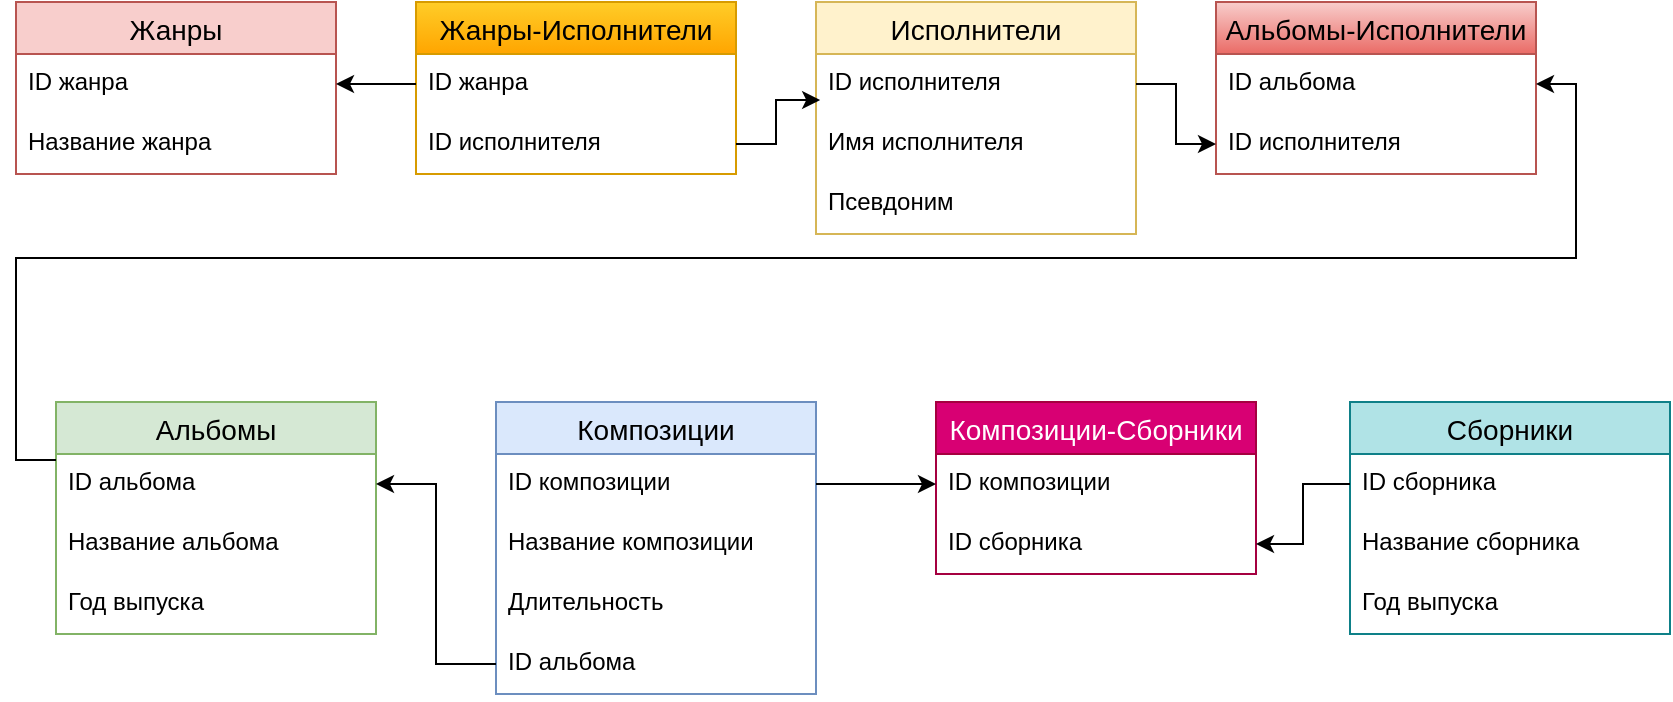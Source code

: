 <mxfile version="16.2.7" type="device"><diagram id="j3iI67QxOo-jWNAFrLE2" name="Page-1"><mxGraphModel dx="2249" dy="793" grid="1" gridSize="10" guides="1" tooltips="1" connect="1" arrows="1" fold="1" page="1" pageScale="1" pageWidth="827" pageHeight="1169" math="0" shadow="0"><root><mxCell id="0"/><mxCell id="1" parent="0"/><mxCell id="rVI9OrNfSdBvg8jA7I-M-1" value="Жанры" style="swimlane;fontStyle=0;childLayout=stackLayout;horizontal=1;startSize=26;horizontalStack=0;resizeParent=1;resizeParentMax=0;resizeLast=0;collapsible=1;marginBottom=0;align=center;fontSize=14;fillColor=#f8cecc;strokeColor=#b85450;" parent="1" vertex="1"><mxGeometry y="120" width="160" height="86" as="geometry"/></mxCell><mxCell id="rVI9OrNfSdBvg8jA7I-M-2" value="ID жанра" style="text;strokeColor=none;fillColor=none;spacingLeft=4;spacingRight=4;overflow=hidden;rotatable=0;points=[[0,0.5],[1,0.5]];portConstraint=eastwest;fontSize=12;" parent="rVI9OrNfSdBvg8jA7I-M-1" vertex="1"><mxGeometry y="26" width="160" height="30" as="geometry"/></mxCell><mxCell id="rVI9OrNfSdBvg8jA7I-M-3" value="Название жанра" style="text;strokeColor=none;fillColor=none;spacingLeft=4;spacingRight=4;overflow=hidden;rotatable=0;points=[[0,0.5],[1,0.5]];portConstraint=eastwest;fontSize=12;" parent="rVI9OrNfSdBvg8jA7I-M-1" vertex="1"><mxGeometry y="56" width="160" height="30" as="geometry"/></mxCell><mxCell id="rVI9OrNfSdBvg8jA7I-M-42" value="Исполнители" style="swimlane;fontStyle=0;childLayout=stackLayout;horizontal=1;startSize=26;horizontalStack=0;resizeParent=1;resizeParentMax=0;resizeLast=0;collapsible=1;marginBottom=0;align=center;fontSize=14;fillColor=#fff2cc;strokeColor=#d6b656;" parent="1" vertex="1"><mxGeometry x="400" y="120" width="160" height="116" as="geometry"/></mxCell><mxCell id="rVI9OrNfSdBvg8jA7I-M-43" value="ID исполнителя" style="text;strokeColor=none;fillColor=none;spacingLeft=4;spacingRight=4;overflow=hidden;rotatable=0;points=[[0,0.5],[1,0.5]];portConstraint=eastwest;fontSize=12;" parent="rVI9OrNfSdBvg8jA7I-M-42" vertex="1"><mxGeometry y="26" width="160" height="30" as="geometry"/></mxCell><mxCell id="rVI9OrNfSdBvg8jA7I-M-44" value="Имя исполнителя" style="text;strokeColor=none;fillColor=none;spacingLeft=4;spacingRight=4;overflow=hidden;rotatable=0;points=[[0,0.5],[1,0.5]];portConstraint=eastwest;fontSize=12;" parent="rVI9OrNfSdBvg8jA7I-M-42" vertex="1"><mxGeometry y="56" width="160" height="30" as="geometry"/></mxCell><mxCell id="rVI9OrNfSdBvg8jA7I-M-4" value="Псевдоним" style="text;strokeColor=none;fillColor=none;spacingLeft=4;spacingRight=4;overflow=hidden;rotatable=0;points=[[0,0.5],[1,0.5]];portConstraint=eastwest;fontSize=12;" parent="rVI9OrNfSdBvg8jA7I-M-42" vertex="1"><mxGeometry y="86" width="160" height="30" as="geometry"/></mxCell><mxCell id="rVI9OrNfSdBvg8jA7I-M-46" value="Альбомы" style="swimlane;fontStyle=0;childLayout=stackLayout;horizontal=1;startSize=26;horizontalStack=0;resizeParent=1;resizeParentMax=0;resizeLast=0;collapsible=1;marginBottom=0;align=center;fontSize=14;fillColor=#d5e8d4;strokeColor=#82b366;" parent="1" vertex="1"><mxGeometry x="20" y="320" width="160" height="116" as="geometry"/></mxCell><mxCell id="rVI9OrNfSdBvg8jA7I-M-47" value="ID альбома" style="text;strokeColor=none;fillColor=none;spacingLeft=4;spacingRight=4;overflow=hidden;rotatable=0;points=[[0,0.5],[1,0.5]];portConstraint=eastwest;fontSize=12;" parent="rVI9OrNfSdBvg8jA7I-M-46" vertex="1"><mxGeometry y="26" width="160" height="30" as="geometry"/></mxCell><mxCell id="rVI9OrNfSdBvg8jA7I-M-48" value="Название альбома" style="text;strokeColor=none;fillColor=none;spacingLeft=4;spacingRight=4;overflow=hidden;rotatable=0;points=[[0,0.5],[1,0.5]];portConstraint=eastwest;fontSize=12;" parent="rVI9OrNfSdBvg8jA7I-M-46" vertex="1"><mxGeometry y="56" width="160" height="30" as="geometry"/></mxCell><mxCell id="rVI9OrNfSdBvg8jA7I-M-49" value="Год выпуска" style="text;strokeColor=none;fillColor=none;spacingLeft=4;spacingRight=4;overflow=hidden;rotatable=0;points=[[0,0.5],[1,0.5]];portConstraint=eastwest;fontSize=12;" parent="rVI9OrNfSdBvg8jA7I-M-46" vertex="1"><mxGeometry y="86" width="160" height="30" as="geometry"/></mxCell><mxCell id="rVI9OrNfSdBvg8jA7I-M-50" value="Композиции" style="swimlane;fontStyle=0;childLayout=stackLayout;horizontal=1;startSize=26;horizontalStack=0;resizeParent=1;resizeParentMax=0;resizeLast=0;collapsible=1;marginBottom=0;align=center;fontSize=14;fillColor=#dae8fc;strokeColor=#6c8ebf;" parent="1" vertex="1"><mxGeometry x="240" y="320" width="160" height="146" as="geometry"/></mxCell><mxCell id="rVI9OrNfSdBvg8jA7I-M-51" value="ID композиции" style="text;strokeColor=none;fillColor=none;spacingLeft=4;spacingRight=4;overflow=hidden;rotatable=0;points=[[0,0.5],[1,0.5]];portConstraint=eastwest;fontSize=12;" parent="rVI9OrNfSdBvg8jA7I-M-50" vertex="1"><mxGeometry y="26" width="160" height="30" as="geometry"/></mxCell><mxCell id="rVI9OrNfSdBvg8jA7I-M-52" value="Название композиции" style="text;strokeColor=none;fillColor=none;spacingLeft=4;spacingRight=4;overflow=hidden;rotatable=0;points=[[0,0.5],[1,0.5]];portConstraint=eastwest;fontSize=12;" parent="rVI9OrNfSdBvg8jA7I-M-50" vertex="1"><mxGeometry y="56" width="160" height="30" as="geometry"/></mxCell><mxCell id="rVI9OrNfSdBvg8jA7I-M-53" value="Длительность" style="text;strokeColor=none;fillColor=none;spacingLeft=4;spacingRight=4;overflow=hidden;rotatable=0;points=[[0,0.5],[1,0.5]];portConstraint=eastwest;fontSize=12;" parent="rVI9OrNfSdBvg8jA7I-M-50" vertex="1"><mxGeometry y="86" width="160" height="30" as="geometry"/></mxCell><mxCell id="rVI9OrNfSdBvg8jA7I-M-55" value="ID альбома" style="text;strokeColor=none;fillColor=none;spacingLeft=4;spacingRight=4;overflow=hidden;rotatable=0;points=[[0,0.5],[1,0.5]];portConstraint=eastwest;fontSize=12;" parent="rVI9OrNfSdBvg8jA7I-M-50" vertex="1"><mxGeometry y="116" width="160" height="30" as="geometry"/></mxCell><mxCell id="TJoCeLd-ZXeuH-HXcq-4-1" value="Сборники" style="swimlane;fontStyle=0;childLayout=stackLayout;horizontal=1;startSize=26;horizontalStack=0;resizeParent=1;resizeParentMax=0;resizeLast=0;collapsible=1;marginBottom=0;align=center;fontSize=14;fillColor=#b0e3e6;strokeColor=#0e8088;" vertex="1" parent="1"><mxGeometry x="667" y="320" width="160" height="116" as="geometry"/></mxCell><mxCell id="TJoCeLd-ZXeuH-HXcq-4-2" value="ID сборника" style="text;strokeColor=none;fillColor=none;spacingLeft=4;spacingRight=4;overflow=hidden;rotatable=0;points=[[0,0.5],[1,0.5]];portConstraint=eastwest;fontSize=12;" vertex="1" parent="TJoCeLd-ZXeuH-HXcq-4-1"><mxGeometry y="26" width="160" height="30" as="geometry"/></mxCell><mxCell id="TJoCeLd-ZXeuH-HXcq-4-3" value="Название сборника" style="text;strokeColor=none;fillColor=none;spacingLeft=4;spacingRight=4;overflow=hidden;rotatable=0;points=[[0,0.5],[1,0.5]];portConstraint=eastwest;fontSize=12;" vertex="1" parent="TJoCeLd-ZXeuH-HXcq-4-1"><mxGeometry y="56" width="160" height="30" as="geometry"/></mxCell><mxCell id="TJoCeLd-ZXeuH-HXcq-4-4" value="Год выпуска" style="text;strokeColor=none;fillColor=none;spacingLeft=4;spacingRight=4;overflow=hidden;rotatable=0;points=[[0,0.5],[1,0.5]];portConstraint=eastwest;fontSize=12;" vertex="1" parent="TJoCeLd-ZXeuH-HXcq-4-1"><mxGeometry y="86" width="160" height="30" as="geometry"/></mxCell><mxCell id="TJoCeLd-ZXeuH-HXcq-4-6" value="Альбомы-Исполнители" style="swimlane;fontStyle=0;childLayout=stackLayout;horizontal=1;startSize=26;horizontalStack=0;resizeParent=1;resizeParentMax=0;resizeLast=0;collapsible=1;marginBottom=0;align=center;fontSize=14;fillColor=#f8cecc;strokeColor=#b85450;gradientColor=#ea6b66;" vertex="1" parent="1"><mxGeometry x="600" y="120" width="160" height="86" as="geometry"/></mxCell><mxCell id="TJoCeLd-ZXeuH-HXcq-4-7" value="ID альбома" style="text;strokeColor=none;fillColor=none;spacingLeft=4;spacingRight=4;overflow=hidden;rotatable=0;points=[[0,0.5],[1,0.5]];portConstraint=eastwest;fontSize=12;" vertex="1" parent="TJoCeLd-ZXeuH-HXcq-4-6"><mxGeometry y="26" width="160" height="30" as="geometry"/></mxCell><mxCell id="TJoCeLd-ZXeuH-HXcq-4-10" value="ID исполнителя" style="text;strokeColor=none;fillColor=none;spacingLeft=4;spacingRight=4;overflow=hidden;rotatable=0;points=[[0,0.5],[1,0.5]];portConstraint=eastwest;fontSize=12;" vertex="1" parent="TJoCeLd-ZXeuH-HXcq-4-6"><mxGeometry y="56" width="160" height="30" as="geometry"/></mxCell><mxCell id="TJoCeLd-ZXeuH-HXcq-4-11" value="Жанры-Исполнители" style="swimlane;fontStyle=0;childLayout=stackLayout;horizontal=1;startSize=26;horizontalStack=0;resizeParent=1;resizeParentMax=0;resizeLast=0;collapsible=1;marginBottom=0;align=center;fontSize=14;fillColor=#ffcd28;strokeColor=#d79b00;gradientColor=#ffa500;" vertex="1" parent="1"><mxGeometry x="200" y="120" width="160" height="86" as="geometry"/></mxCell><mxCell id="TJoCeLd-ZXeuH-HXcq-4-12" value="ID жанра" style="text;strokeColor=none;fillColor=none;spacingLeft=4;spacingRight=4;overflow=hidden;rotatable=0;points=[[0,0.5],[1,0.5]];portConstraint=eastwest;fontSize=12;" vertex="1" parent="TJoCeLd-ZXeuH-HXcq-4-11"><mxGeometry y="26" width="160" height="30" as="geometry"/></mxCell><mxCell id="TJoCeLd-ZXeuH-HXcq-4-15" value="ID исполнителя" style="text;strokeColor=none;fillColor=none;spacingLeft=4;spacingRight=4;overflow=hidden;rotatable=0;points=[[0,0.5],[1,0.5]];portConstraint=eastwest;fontSize=12;" vertex="1" parent="TJoCeLd-ZXeuH-HXcq-4-11"><mxGeometry y="56" width="160" height="30" as="geometry"/></mxCell><mxCell id="TJoCeLd-ZXeuH-HXcq-4-16" value="Композиции-Сборники" style="swimlane;fontStyle=0;childLayout=stackLayout;horizontal=1;startSize=26;horizontalStack=0;resizeParent=1;resizeParentMax=0;resizeLast=0;collapsible=1;marginBottom=0;align=center;fontSize=14;fillColor=#d80073;strokeColor=#A50040;fontColor=#ffffff;" vertex="1" parent="1"><mxGeometry x="460" y="320" width="160" height="86" as="geometry"/></mxCell><mxCell id="TJoCeLd-ZXeuH-HXcq-4-29" value="ID композиции" style="text;strokeColor=none;fillColor=none;spacingLeft=4;spacingRight=4;overflow=hidden;rotatable=0;points=[[0,0.5],[1,0.5]];portConstraint=eastwest;fontSize=12;" vertex="1" parent="TJoCeLd-ZXeuH-HXcq-4-16"><mxGeometry y="26" width="160" height="30" as="geometry"/></mxCell><mxCell id="TJoCeLd-ZXeuH-HXcq-4-20" value="ID сборника" style="text;strokeColor=none;fillColor=none;spacingLeft=4;spacingRight=4;overflow=hidden;rotatable=0;points=[[0,0.5],[1,0.5]];portConstraint=eastwest;fontSize=12;" vertex="1" parent="TJoCeLd-ZXeuH-HXcq-4-16"><mxGeometry y="56" width="160" height="30" as="geometry"/></mxCell><mxCell id="TJoCeLd-ZXeuH-HXcq-4-24" style="edgeStyle=orthogonalEdgeStyle;rounded=0;orthogonalLoop=1;jettySize=auto;html=1;exitX=0;exitY=0.5;exitDx=0;exitDy=0;entryX=1;entryY=0.5;entryDx=0;entryDy=0;" edge="1" parent="1" source="TJoCeLd-ZXeuH-HXcq-4-12" target="rVI9OrNfSdBvg8jA7I-M-2"><mxGeometry relative="1" as="geometry"/></mxCell><mxCell id="TJoCeLd-ZXeuH-HXcq-4-25" style="edgeStyle=orthogonalEdgeStyle;rounded=0;orthogonalLoop=1;jettySize=auto;html=1;exitX=1;exitY=0.5;exitDx=0;exitDy=0;entryX=0.013;entryY=0.767;entryDx=0;entryDy=0;entryPerimeter=0;" edge="1" parent="1" source="TJoCeLd-ZXeuH-HXcq-4-15" target="rVI9OrNfSdBvg8jA7I-M-43"><mxGeometry relative="1" as="geometry"/></mxCell><mxCell id="TJoCeLd-ZXeuH-HXcq-4-26" style="edgeStyle=orthogonalEdgeStyle;rounded=0;orthogonalLoop=1;jettySize=auto;html=1;exitX=1;exitY=0.5;exitDx=0;exitDy=0;entryX=0;entryY=0.5;entryDx=0;entryDy=0;" edge="1" parent="1" source="rVI9OrNfSdBvg8jA7I-M-43" target="TJoCeLd-ZXeuH-HXcq-4-10"><mxGeometry relative="1" as="geometry"/></mxCell><mxCell id="TJoCeLd-ZXeuH-HXcq-4-27" style="edgeStyle=orthogonalEdgeStyle;rounded=0;orthogonalLoop=1;jettySize=auto;html=1;exitX=0;exitY=0.25;exitDx=0;exitDy=0;entryX=1;entryY=0.5;entryDx=0;entryDy=0;" edge="1" parent="1" source="rVI9OrNfSdBvg8jA7I-M-46" target="TJoCeLd-ZXeuH-HXcq-4-7"><mxGeometry relative="1" as="geometry"><mxPoint x="820" y="161" as="targetPoint"/></mxGeometry></mxCell><mxCell id="TJoCeLd-ZXeuH-HXcq-4-31" style="edgeStyle=orthogonalEdgeStyle;rounded=0;orthogonalLoop=1;jettySize=auto;html=1;exitX=0;exitY=0.5;exitDx=0;exitDy=0;" edge="1" parent="1" source="TJoCeLd-ZXeuH-HXcq-4-2" target="TJoCeLd-ZXeuH-HXcq-4-20"><mxGeometry relative="1" as="geometry"/></mxCell><mxCell id="TJoCeLd-ZXeuH-HXcq-4-32" style="edgeStyle=orthogonalEdgeStyle;rounded=0;orthogonalLoop=1;jettySize=auto;html=1;exitX=0;exitY=0.5;exitDx=0;exitDy=0;entryX=1;entryY=0.5;entryDx=0;entryDy=0;" edge="1" parent="1" source="rVI9OrNfSdBvg8jA7I-M-55" target="rVI9OrNfSdBvg8jA7I-M-47"><mxGeometry relative="1" as="geometry"/></mxCell><mxCell id="TJoCeLd-ZXeuH-HXcq-4-37" style="edgeStyle=orthogonalEdgeStyle;rounded=0;orthogonalLoop=1;jettySize=auto;html=1;exitX=1;exitY=0.5;exitDx=0;exitDy=0;entryX=0;entryY=0.5;entryDx=0;entryDy=0;" edge="1" parent="1" source="rVI9OrNfSdBvg8jA7I-M-51" target="TJoCeLd-ZXeuH-HXcq-4-29"><mxGeometry relative="1" as="geometry"/></mxCell></root></mxGraphModel></diagram></mxfile>